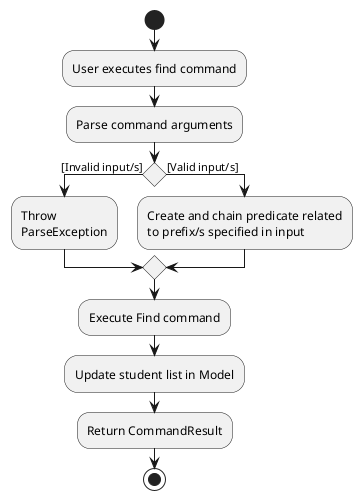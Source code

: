 @startuml
start
:User executes find command;
:Parse command arguments;

if () then ([Invalid input/s])
    :Throw \nParseException;
else ([Valid input/s])
    :Create and chain predicate related
    to prefix/s specified in input;

endif
    :Execute Find command;
    :Update student list in Model;
    :Return CommandResult;
stop
@enduml